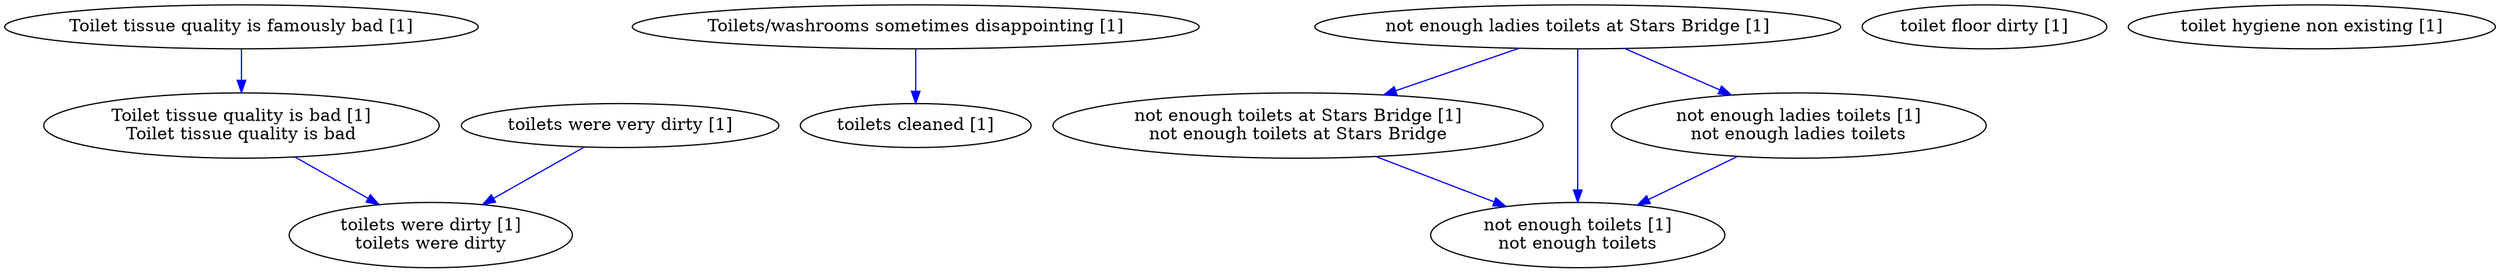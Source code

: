 digraph collapsedGraph {
"Toilet tissue quality is famously bad [1]""Toilet tissue quality is bad [1]\nToilet tissue quality is bad""Toilets/washrooms sometimes disappointing [1]""not enough ladies toilets at Stars Bridge [1]""not enough toilets at Stars Bridge [1]\nnot enough toilets at Stars Bridge""not enough toilets [1]\nnot enough toilets""not enough ladies toilets [1]\nnot enough ladies toilets""toilet floor dirty [1]""toilet hygiene non existing [1]""toilets cleaned [1]""toilets were very dirty [1]""toilets were dirty [1]\ntoilets were dirty""Toilet tissue quality is famously bad [1]" -> "Toilet tissue quality is bad [1]\nToilet tissue quality is bad" [color=blue]
"not enough ladies toilets at Stars Bridge [1]" -> "not enough toilets at Stars Bridge [1]\nnot enough toilets at Stars Bridge" [color=blue]
"not enough toilets at Stars Bridge [1]\nnot enough toilets at Stars Bridge" -> "not enough toilets [1]\nnot enough toilets" [color=blue]
"not enough ladies toilets at Stars Bridge [1]" -> "not enough ladies toilets [1]\nnot enough ladies toilets" [color=blue]
"not enough ladies toilets [1]\nnot enough ladies toilets" -> "not enough toilets [1]\nnot enough toilets" [color=blue]
"not enough ladies toilets at Stars Bridge [1]" -> "not enough toilets [1]\nnot enough toilets" [color=blue]
"Toilets/washrooms sometimes disappointing [1]" -> "toilets cleaned [1]" [color=blue]
"toilets were very dirty [1]" -> "toilets were dirty [1]\ntoilets were dirty" [color=blue]
"Toilet tissue quality is bad [1]\nToilet tissue quality is bad" -> "toilets were dirty [1]\ntoilets were dirty" [color=blue]
}